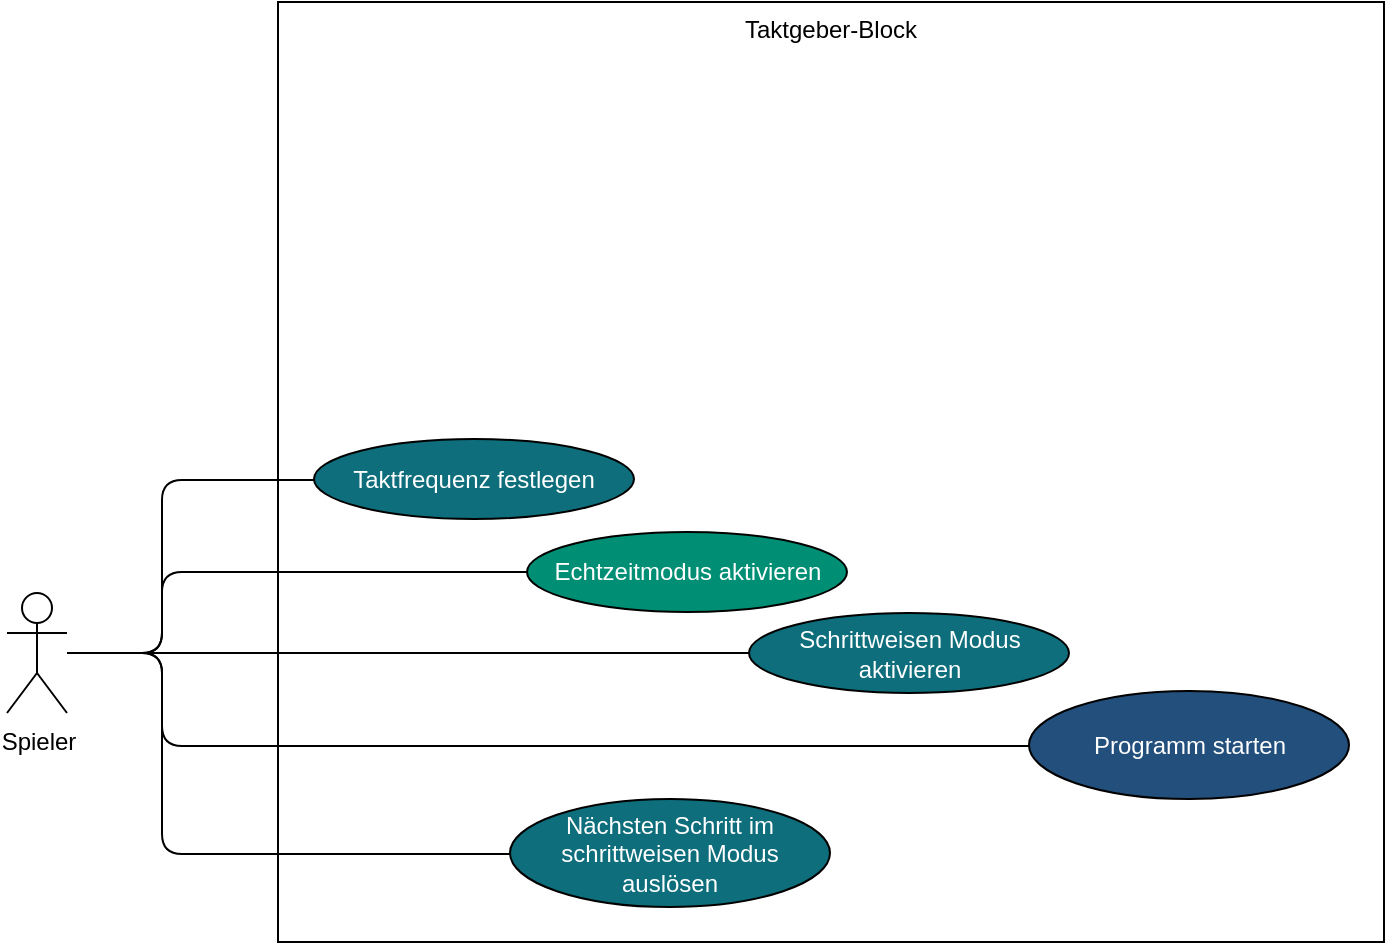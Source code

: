 <mxfile version="22.1.4" type="github">
  <diagram name="Seite-1" id="OXkxgQvWDy9cVKW653cp">
    <mxGraphModel dx="1009" dy="542" grid="1" gridSize="10" guides="1" tooltips="1" connect="1" arrows="1" fold="1" page="1" pageScale="1" pageWidth="827" pageHeight="1169" math="0" shadow="0">
      <root>
        <mxCell id="0" />
        <mxCell id="1" parent="0" />
        <mxCell id="gxa01ytoDyefAKeziYTw-1" value="Taktgeber-Block" style="whiteSpace=wrap;html=1;fillColor=#FFFFFF;verticalAlign=top;" vertex="1" parent="1">
          <mxGeometry x="188" y="82" width="553" height="470" as="geometry" />
        </mxCell>
        <mxCell id="gxa01ytoDyefAKeziYTw-3" style="edgeStyle=orthogonalEdgeStyle;rounded=1;orthogonalLoop=1;jettySize=auto;html=1;endArrow=none;endFill=0;strokeColor=#000000;" edge="1" parent="1" source="gxa01ytoDyefAKeziYTw-10" target="gxa01ytoDyefAKeziYTw-13">
          <mxGeometry relative="1" as="geometry">
            <Array as="points">
              <mxPoint x="130" y="408" />
              <mxPoint x="130" y="508" />
            </Array>
          </mxGeometry>
        </mxCell>
        <mxCell id="gxa01ytoDyefAKeziYTw-4" style="edgeStyle=orthogonalEdgeStyle;rounded=1;orthogonalLoop=1;jettySize=auto;html=1;endArrow=none;endFill=0;strokeColor=#000000;" edge="1" parent="1" source="gxa01ytoDyefAKeziYTw-10" target="gxa01ytoDyefAKeziYTw-18">
          <mxGeometry relative="1" as="geometry">
            <Array as="points">
              <mxPoint x="130" y="408" />
              <mxPoint x="130" y="454" />
            </Array>
          </mxGeometry>
        </mxCell>
        <mxCell id="gxa01ytoDyefAKeziYTw-5" style="edgeStyle=orthogonalEdgeStyle;rounded=1;orthogonalLoop=1;jettySize=auto;html=1;endArrow=none;endFill=0;strokeColor=#000000;" edge="1" parent="1" source="gxa01ytoDyefAKeziYTw-10" target="gxa01ytoDyefAKeziYTw-12">
          <mxGeometry relative="1" as="geometry" />
        </mxCell>
        <mxCell id="gxa01ytoDyefAKeziYTw-6" style="edgeStyle=orthogonalEdgeStyle;rounded=1;orthogonalLoop=1;jettySize=auto;html=1;endArrow=none;endFill=0;strokeColor=#000000;" edge="1" parent="1" source="gxa01ytoDyefAKeziYTw-10" target="gxa01ytoDyefAKeziYTw-14">
          <mxGeometry relative="1" as="geometry">
            <Array as="points">
              <mxPoint x="130" y="408" />
              <mxPoint x="130" y="367" />
            </Array>
          </mxGeometry>
        </mxCell>
        <mxCell id="gxa01ytoDyefAKeziYTw-7" style="edgeStyle=orthogonalEdgeStyle;rounded=1;orthogonalLoop=1;jettySize=auto;html=1;endArrow=none;endFill=0;strokeColor=#000000;" edge="1" parent="1" source="gxa01ytoDyefAKeziYTw-10" target="gxa01ytoDyefAKeziYTw-11">
          <mxGeometry relative="1" as="geometry">
            <Array as="points">
              <mxPoint x="130" y="408" />
              <mxPoint x="130" y="321" />
            </Array>
          </mxGeometry>
        </mxCell>
        <mxCell id="gxa01ytoDyefAKeziYTw-10" value="Spieler" style="shape=umlActor;verticalLabelPosition=bottom;labelBackgroundColor=#ffffff;verticalAlign=top;html=1;fillColor=none;" vertex="1" parent="1">
          <mxGeometry x="52.5" y="377.5" width="30" height="60" as="geometry" />
        </mxCell>
        <mxCell id="gxa01ytoDyefAKeziYTw-11" value="Taktfrequenz festlegen" style="ellipse;whiteSpace=wrap;html=1;fillColor=#0e6e7c;fontColor=#FFFFFF;" vertex="1" parent="1">
          <mxGeometry x="206" y="300.5" width="160" height="40" as="geometry" />
        </mxCell>
        <mxCell id="gxa01ytoDyefAKeziYTw-12" value="Schrittweisen Modus aktivieren" style="ellipse;whiteSpace=wrap;html=1;fillColor=#0e6e7c;fontColor=#FFFFFF;" vertex="1" parent="1">
          <mxGeometry x="423.5" y="387.5" width="160" height="40" as="geometry" />
        </mxCell>
        <mxCell id="gxa01ytoDyefAKeziYTw-13" value="Nächsten Schritt im schrittweisen Modus auslösen" style="ellipse;whiteSpace=wrap;html=1;fillColor=#0e6e7c;fontColor=#FFFFFF;" vertex="1" parent="1">
          <mxGeometry x="304" y="480.5" width="160" height="54" as="geometry" />
        </mxCell>
        <mxCell id="gxa01ytoDyefAKeziYTw-14" value="Echtzeitmodus aktivieren" style="ellipse;whiteSpace=wrap;html=1;fillColor=#008e74;fontColor=#FFFFFF;" vertex="1" parent="1">
          <mxGeometry x="312.5" y="347" width="160" height="40" as="geometry" />
        </mxCell>
        <mxCell id="gxa01ytoDyefAKeziYTw-18" value="Programm starten" style="ellipse;whiteSpace=wrap;html=1;fillColor=#234f7c;fontColor=#FFFFFF;" vertex="1" parent="1">
          <mxGeometry x="563.5" y="426.5" width="160" height="54" as="geometry" />
        </mxCell>
      </root>
    </mxGraphModel>
  </diagram>
</mxfile>
